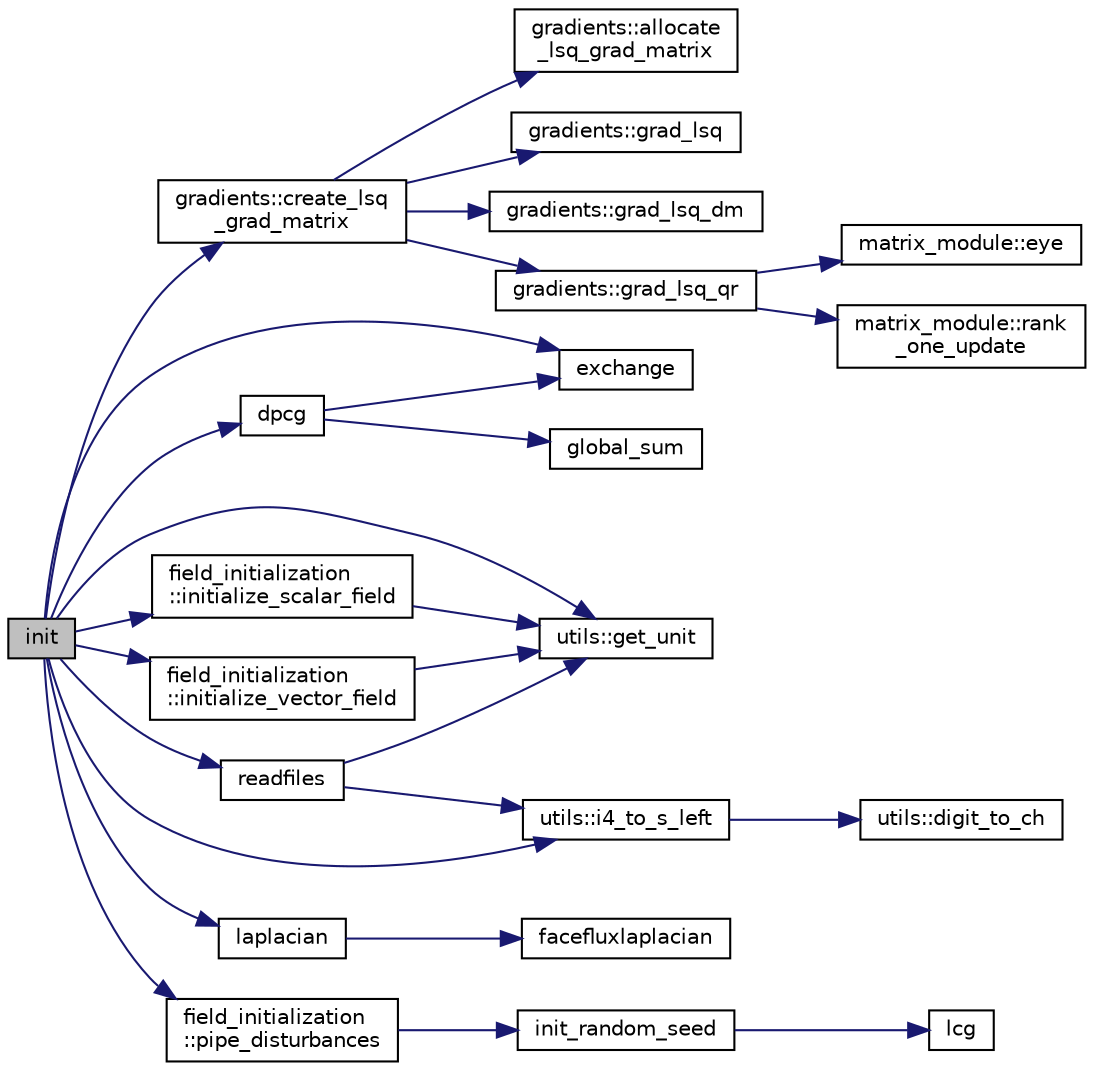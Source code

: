 digraph "init"
{
 // LATEX_PDF_SIZE
  edge [fontname="Helvetica",fontsize="10",labelfontname="Helvetica",labelfontsize="10"];
  node [fontname="Helvetica",fontsize="10",shape=record];
  rankdir="LR";
  Node1 [label="init",height=0.2,width=0.4,color="black", fillcolor="grey75", style="filled", fontcolor="black",tooltip=" "];
  Node1 -> Node2 [color="midnightblue",fontsize="10",style="solid",fontname="Helvetica"];
  Node2 [label="gradients::create_lsq\l_grad_matrix",height=0.2,width=0.4,color="black", fillcolor="white", style="filled",URL="$namespacegradients.html#a89f491e7b33a1042b176ce9cbf6cbea7",tooltip=" "];
  Node2 -> Node3 [color="midnightblue",fontsize="10",style="solid",fontname="Helvetica"];
  Node3 [label="gradients::allocate\l_lsq_grad_matrix",height=0.2,width=0.4,color="black", fillcolor="white", style="filled",URL="$namespacegradients.html#a74c0ecdda1ac9d450a0a6538359a6f11",tooltip=" "];
  Node2 -> Node4 [color="midnightblue",fontsize="10",style="solid",fontname="Helvetica"];
  Node4 [label="gradients::grad_lsq",height=0.2,width=0.4,color="black", fillcolor="white", style="filled",URL="$namespacegradients.html#a38bb77fa9833da1c198aac2e7ea7c946",tooltip=" "];
  Node2 -> Node5 [color="midnightblue",fontsize="10",style="solid",fontname="Helvetica"];
  Node5 [label="gradients::grad_lsq_dm",height=0.2,width=0.4,color="black", fillcolor="white", style="filled",URL="$namespacegradients.html#abf08289bb8d57d8177f75a1028008906",tooltip=" "];
  Node2 -> Node6 [color="midnightblue",fontsize="10",style="solid",fontname="Helvetica"];
  Node6 [label="gradients::grad_lsq_qr",height=0.2,width=0.4,color="black", fillcolor="white", style="filled",URL="$namespacegradients.html#a524feb6c9302fc86d0189ad33cf7485c",tooltip=" "];
  Node6 -> Node7 [color="midnightblue",fontsize="10",style="solid",fontname="Helvetica"];
  Node7 [label="matrix_module::eye",height=0.2,width=0.4,color="black", fillcolor="white", style="filled",URL="$namespacematrix__module.html#a5d18b03838a0ba41d729284188c492cb",tooltip=" "];
  Node6 -> Node8 [color="midnightblue",fontsize="10",style="solid",fontname="Helvetica"];
  Node8 [label="matrix_module::rank\l_one_update",height=0.2,width=0.4,color="black", fillcolor="white", style="filled",URL="$namespacematrix__module.html#a8bf812de99eb57e458068660b1f18489",tooltip=" "];
  Node1 -> Node9 [color="midnightblue",fontsize="10",style="solid",fontname="Helvetica"];
  Node9 [label="dpcg",height=0.2,width=0.4,color="black", fillcolor="white", style="filled",URL="$dpcg_8f90.html#a1781b6703a919d83a7f2dcf99e906b72",tooltip=" "];
  Node9 -> Node10 [color="midnightblue",fontsize="10",style="solid",fontname="Helvetica"];
  Node10 [label="exchange",height=0.2,width=0.4,color="black", fillcolor="white", style="filled",URL="$exchange_8f90.html#a5fc820a1936a17b779afe691729f2e84",tooltip=" "];
  Node9 -> Node11 [color="midnightblue",fontsize="10",style="solid",fontname="Helvetica"];
  Node11 [label="global_sum",height=0.2,width=0.4,color="black", fillcolor="white", style="filled",URL="$global__sum__mpi_8f90.html#a58e0607c82def5e112fdf461f29d2d9f",tooltip=" "];
  Node1 -> Node10 [color="midnightblue",fontsize="10",style="solid",fontname="Helvetica"];
  Node1 -> Node12 [color="midnightblue",fontsize="10",style="solid",fontname="Helvetica"];
  Node12 [label="utils::get_unit",height=0.2,width=0.4,color="black", fillcolor="white", style="filled",URL="$namespaceutils.html#a4c02ab80fe8c45c48f93d44158999277",tooltip=" "];
  Node1 -> Node13 [color="midnightblue",fontsize="10",style="solid",fontname="Helvetica"];
  Node13 [label="utils::i4_to_s_left",height=0.2,width=0.4,color="black", fillcolor="white", style="filled",URL="$namespaceutils.html#a380db670d15265d5b5a6a003a3df926a",tooltip=" "];
  Node13 -> Node14 [color="midnightblue",fontsize="10",style="solid",fontname="Helvetica"];
  Node14 [label="utils::digit_to_ch",height=0.2,width=0.4,color="black", fillcolor="white", style="filled",URL="$namespaceutils.html#aa6b436f89f63f908b3a17a7339c9bfbf",tooltip=" "];
  Node1 -> Node15 [color="midnightblue",fontsize="10",style="solid",fontname="Helvetica"];
  Node15 [label="field_initialization\l::initialize_scalar_field",height=0.2,width=0.4,color="black", fillcolor="white", style="filled",URL="$namespacefield__initialization.html#a20b45b7838e83793d92fd20176bdf1c6",tooltip=" "];
  Node15 -> Node12 [color="midnightblue",fontsize="10",style="solid",fontname="Helvetica"];
  Node1 -> Node16 [color="midnightblue",fontsize="10",style="solid",fontname="Helvetica"];
  Node16 [label="field_initialization\l::initialize_vector_field",height=0.2,width=0.4,color="black", fillcolor="white", style="filled",URL="$namespacefield__initialization.html#a48dbf36aa2ebe47dd8750abf2fea62e6",tooltip=" "];
  Node16 -> Node12 [color="midnightblue",fontsize="10",style="solid",fontname="Helvetica"];
  Node1 -> Node17 [color="midnightblue",fontsize="10",style="solid",fontname="Helvetica"];
  Node17 [label="laplacian",height=0.2,width=0.4,color="black", fillcolor="white", style="filled",URL="$fvm__laplacian_8f90.html#a10d8a4a81e51e8e8705367898230f542",tooltip=" "];
  Node17 -> Node18 [color="midnightblue",fontsize="10",style="solid",fontname="Helvetica"];
  Node18 [label="facefluxlaplacian",height=0.2,width=0.4,color="black", fillcolor="white", style="filled",URL="$fvm__laplacian_8f90.html#acf11c69b78043642b6129d71faea69da",tooltip=" "];
  Node1 -> Node19 [color="midnightblue",fontsize="10",style="solid",fontname="Helvetica"];
  Node19 [label="field_initialization\l::pipe_disturbances",height=0.2,width=0.4,color="black", fillcolor="white", style="filled",URL="$namespacefield__initialization.html#a29d167c764f9dcd50b8e620e9a6620ce",tooltip=" "];
  Node19 -> Node20 [color="midnightblue",fontsize="10",style="solid",fontname="Helvetica"];
  Node20 [label="init_random_seed",height=0.2,width=0.4,color="black", fillcolor="white", style="filled",URL="$random__seed_8f90.html#a9e3ce39b474d153efd023b93087b37ae",tooltip=" "];
  Node20 -> Node21 [color="midnightblue",fontsize="10",style="solid",fontname="Helvetica"];
  Node21 [label="lcg",height=0.2,width=0.4,color="black", fillcolor="white", style="filled",URL="$random__seed_8f90.html#a669ac8da4cdd11efd16a0ef72a4f7915",tooltip=" "];
  Node1 -> Node22 [color="midnightblue",fontsize="10",style="solid",fontname="Helvetica"];
  Node22 [label="readfiles",height=0.2,width=0.4,color="black", fillcolor="white", style="filled",URL="$readfiles_8f90.html#a0b47df387e0b5f03ceac22fb580acaec",tooltip=" "];
  Node22 -> Node12 [color="midnightblue",fontsize="10",style="solid",fontname="Helvetica"];
  Node22 -> Node13 [color="midnightblue",fontsize="10",style="solid",fontname="Helvetica"];
}
